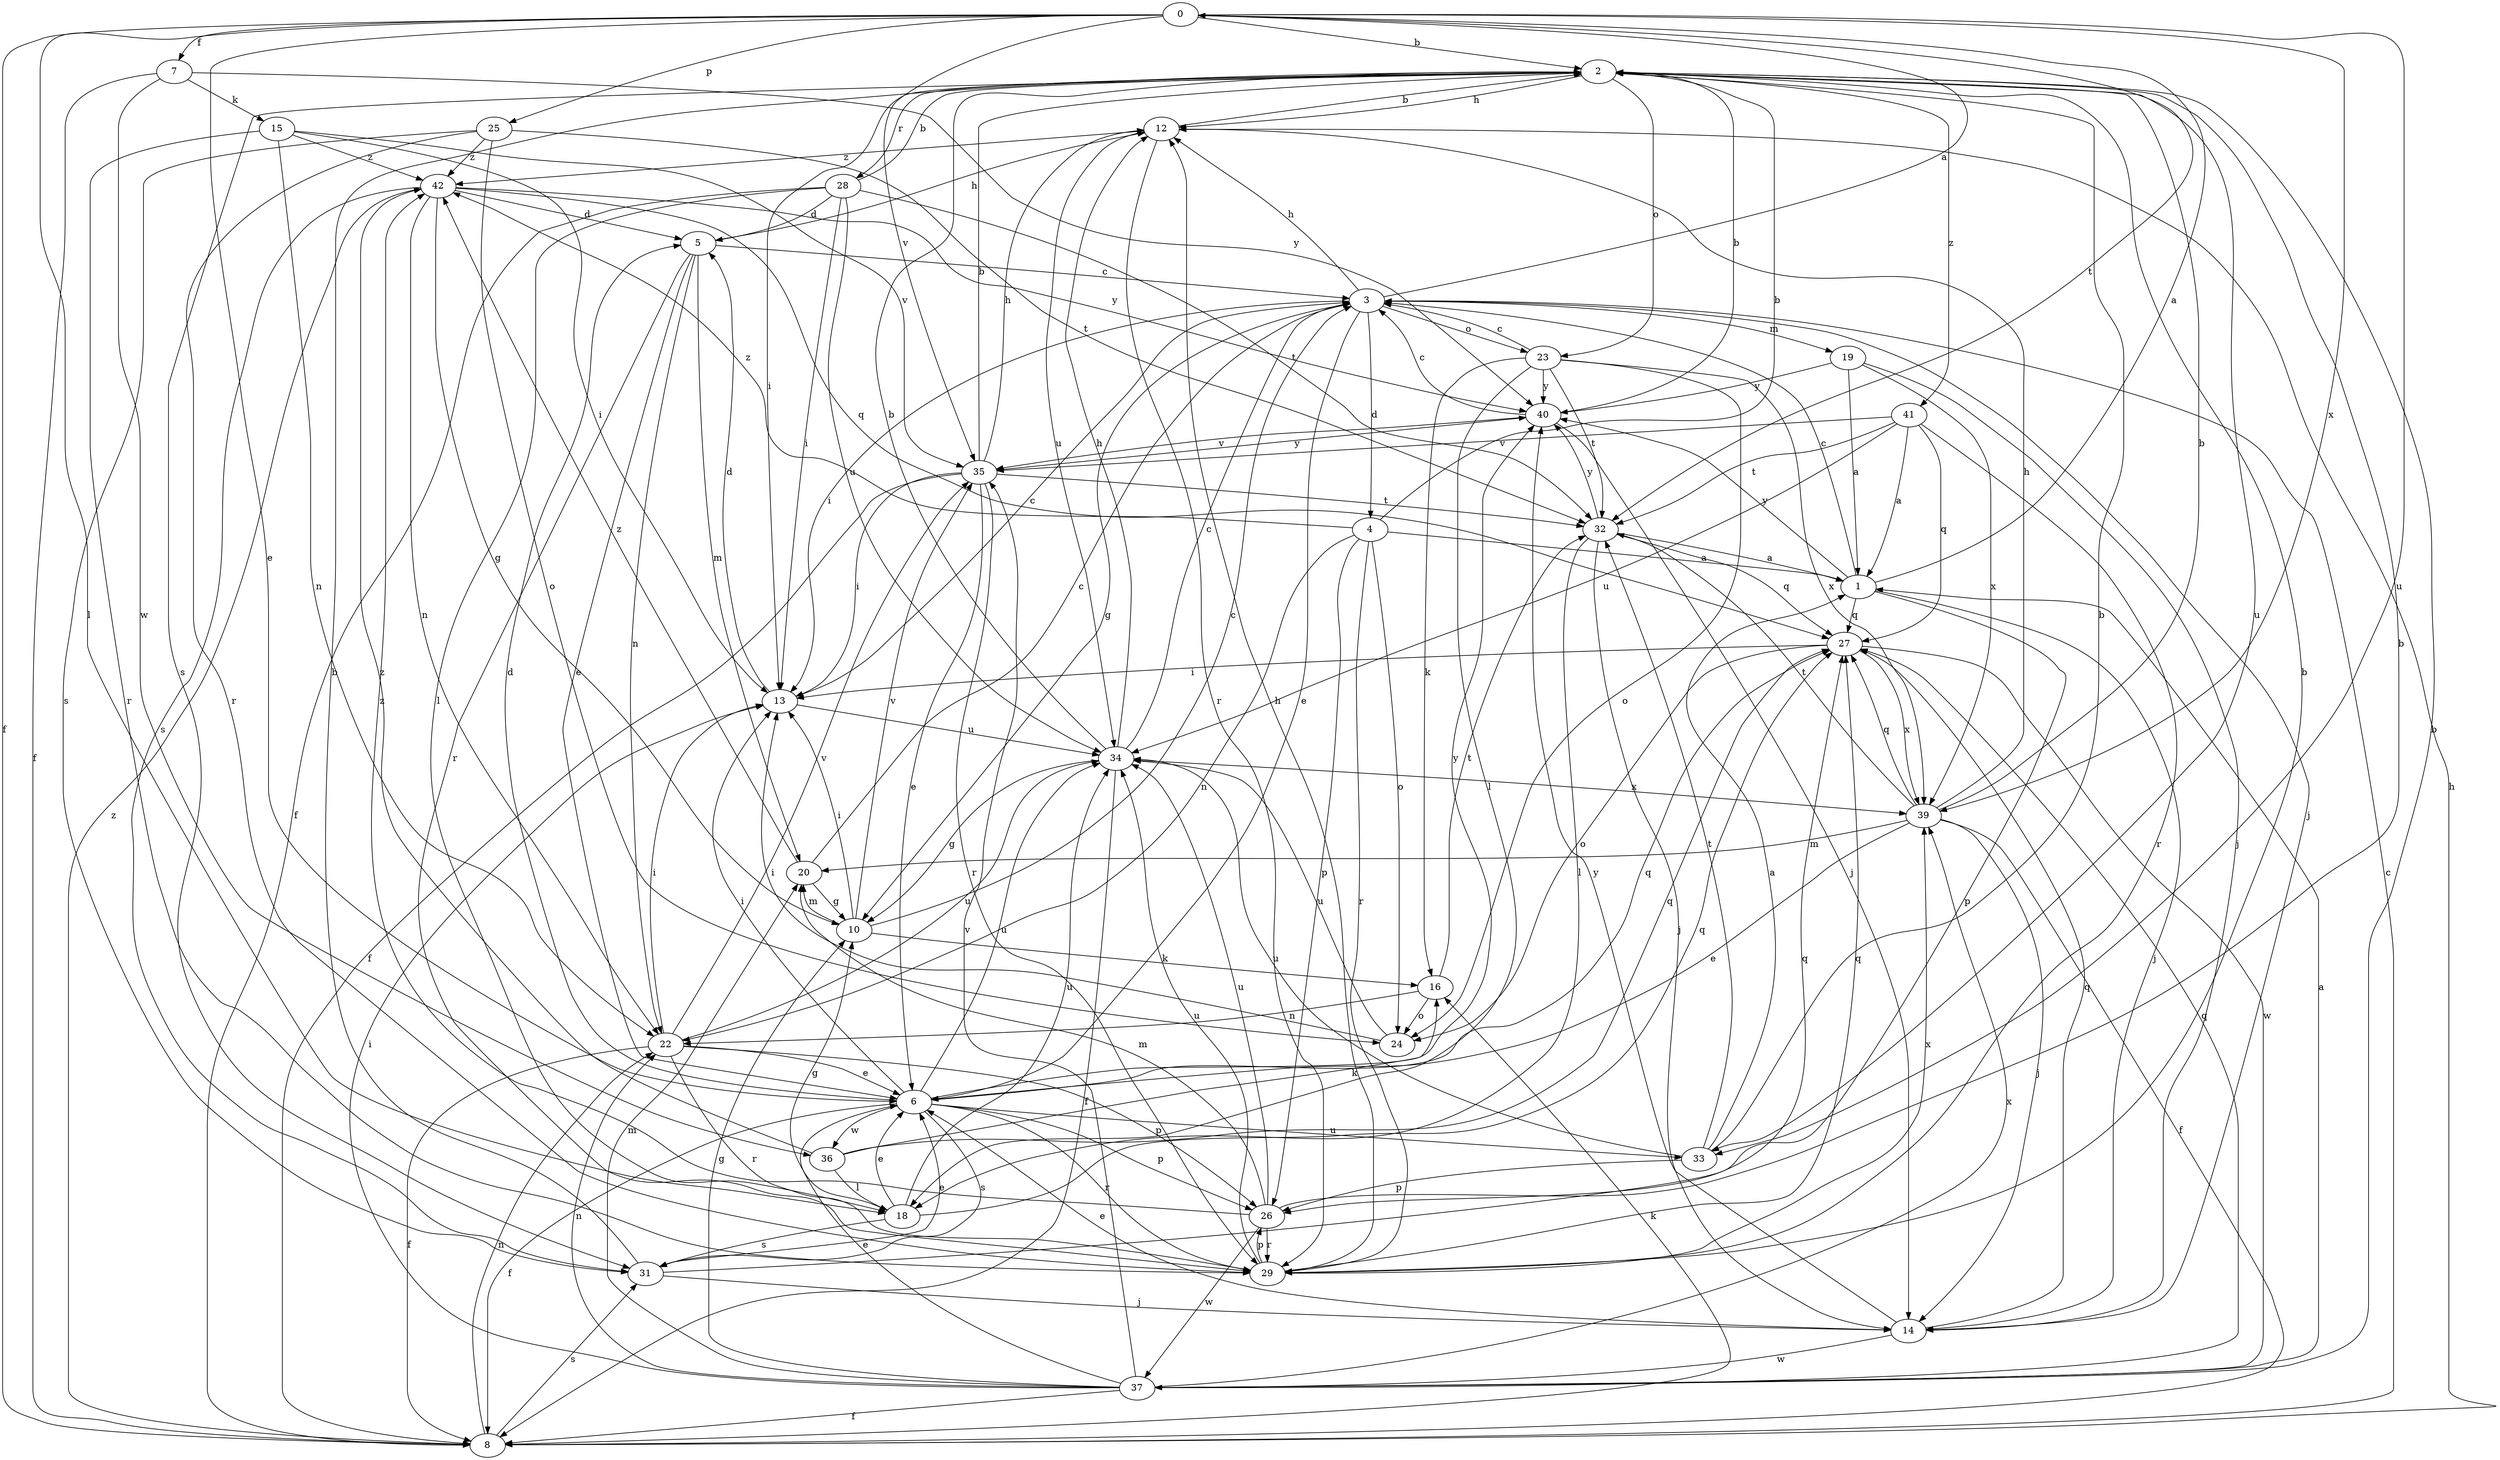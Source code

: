 strict digraph  {
0;
1;
2;
3;
4;
5;
6;
7;
8;
10;
12;
13;
14;
15;
16;
18;
19;
20;
22;
23;
24;
25;
26;
27;
28;
29;
31;
32;
33;
34;
35;
36;
37;
39;
40;
41;
42;
0 -> 2  [label=b];
0 -> 6  [label=e];
0 -> 7  [label=f];
0 -> 8  [label=f];
0 -> 18  [label=l];
0 -> 25  [label=p];
0 -> 32  [label=t];
0 -> 33  [label=u];
0 -> 35  [label=v];
0 -> 39  [label=x];
1 -> 0  [label=a];
1 -> 3  [label=c];
1 -> 14  [label=j];
1 -> 26  [label=p];
1 -> 27  [label=q];
1 -> 40  [label=y];
2 -> 12  [label=h];
2 -> 13  [label=i];
2 -> 23  [label=o];
2 -> 28  [label=r];
2 -> 31  [label=s];
2 -> 33  [label=u];
2 -> 41  [label=z];
3 -> 0  [label=a];
3 -> 4  [label=d];
3 -> 6  [label=e];
3 -> 10  [label=g];
3 -> 12  [label=h];
3 -> 13  [label=i];
3 -> 14  [label=j];
3 -> 19  [label=m];
3 -> 23  [label=o];
4 -> 1  [label=a];
4 -> 2  [label=b];
4 -> 22  [label=n];
4 -> 24  [label=o];
4 -> 26  [label=p];
4 -> 29  [label=r];
4 -> 42  [label=z];
5 -> 3  [label=c];
5 -> 6  [label=e];
5 -> 12  [label=h];
5 -> 20  [label=m];
5 -> 22  [label=n];
5 -> 29  [label=r];
6 -> 5  [label=d];
6 -> 8  [label=f];
6 -> 13  [label=i];
6 -> 26  [label=p];
6 -> 27  [label=q];
6 -> 29  [label=r];
6 -> 31  [label=s];
6 -> 33  [label=u];
6 -> 34  [label=u];
6 -> 36  [label=w];
6 -> 40  [label=y];
7 -> 8  [label=f];
7 -> 15  [label=k];
7 -> 36  [label=w];
7 -> 40  [label=y];
8 -> 3  [label=c];
8 -> 12  [label=h];
8 -> 16  [label=k];
8 -> 22  [label=n];
8 -> 31  [label=s];
8 -> 42  [label=z];
10 -> 3  [label=c];
10 -> 13  [label=i];
10 -> 16  [label=k];
10 -> 20  [label=m];
10 -> 35  [label=v];
12 -> 2  [label=b];
12 -> 29  [label=r];
12 -> 34  [label=u];
12 -> 42  [label=z];
13 -> 3  [label=c];
13 -> 5  [label=d];
13 -> 34  [label=u];
14 -> 6  [label=e];
14 -> 27  [label=q];
14 -> 37  [label=w];
14 -> 40  [label=y];
15 -> 13  [label=i];
15 -> 22  [label=n];
15 -> 29  [label=r];
15 -> 35  [label=v];
15 -> 42  [label=z];
16 -> 22  [label=n];
16 -> 24  [label=o];
16 -> 32  [label=t];
18 -> 6  [label=e];
18 -> 10  [label=g];
18 -> 27  [label=q];
18 -> 31  [label=s];
18 -> 34  [label=u];
19 -> 1  [label=a];
19 -> 14  [label=j];
19 -> 39  [label=x];
19 -> 40  [label=y];
20 -> 3  [label=c];
20 -> 10  [label=g];
20 -> 42  [label=z];
22 -> 6  [label=e];
22 -> 8  [label=f];
22 -> 13  [label=i];
22 -> 26  [label=p];
22 -> 29  [label=r];
22 -> 34  [label=u];
22 -> 35  [label=v];
23 -> 3  [label=c];
23 -> 16  [label=k];
23 -> 18  [label=l];
23 -> 24  [label=o];
23 -> 32  [label=t];
23 -> 39  [label=x];
23 -> 40  [label=y];
24 -> 13  [label=i];
24 -> 34  [label=u];
25 -> 24  [label=o];
25 -> 29  [label=r];
25 -> 31  [label=s];
25 -> 32  [label=t];
25 -> 42  [label=z];
26 -> 2  [label=b];
26 -> 20  [label=m];
26 -> 29  [label=r];
26 -> 34  [label=u];
26 -> 37  [label=w];
26 -> 42  [label=z];
27 -> 13  [label=i];
27 -> 24  [label=o];
27 -> 37  [label=w];
27 -> 39  [label=x];
28 -> 2  [label=b];
28 -> 5  [label=d];
28 -> 8  [label=f];
28 -> 13  [label=i];
28 -> 18  [label=l];
28 -> 32  [label=t];
28 -> 34  [label=u];
29 -> 2  [label=b];
29 -> 12  [label=h];
29 -> 26  [label=p];
29 -> 27  [label=q];
29 -> 34  [label=u];
29 -> 39  [label=x];
31 -> 2  [label=b];
31 -> 6  [label=e];
31 -> 14  [label=j];
31 -> 27  [label=q];
32 -> 1  [label=a];
32 -> 14  [label=j];
32 -> 18  [label=l];
32 -> 27  [label=q];
32 -> 40  [label=y];
33 -> 1  [label=a];
33 -> 2  [label=b];
33 -> 26  [label=p];
33 -> 32  [label=t];
33 -> 34  [label=u];
34 -> 2  [label=b];
34 -> 3  [label=c];
34 -> 8  [label=f];
34 -> 10  [label=g];
34 -> 12  [label=h];
34 -> 39  [label=x];
35 -> 2  [label=b];
35 -> 6  [label=e];
35 -> 8  [label=f];
35 -> 12  [label=h];
35 -> 13  [label=i];
35 -> 29  [label=r];
35 -> 32  [label=t];
35 -> 40  [label=y];
36 -> 16  [label=k];
36 -> 18  [label=l];
36 -> 27  [label=q];
36 -> 42  [label=z];
37 -> 1  [label=a];
37 -> 2  [label=b];
37 -> 6  [label=e];
37 -> 8  [label=f];
37 -> 10  [label=g];
37 -> 13  [label=i];
37 -> 20  [label=m];
37 -> 22  [label=n];
37 -> 27  [label=q];
37 -> 35  [label=v];
37 -> 39  [label=x];
39 -> 2  [label=b];
39 -> 6  [label=e];
39 -> 8  [label=f];
39 -> 12  [label=h];
39 -> 14  [label=j];
39 -> 20  [label=m];
39 -> 27  [label=q];
39 -> 32  [label=t];
40 -> 2  [label=b];
40 -> 3  [label=c];
40 -> 14  [label=j];
40 -> 35  [label=v];
41 -> 1  [label=a];
41 -> 27  [label=q];
41 -> 29  [label=r];
41 -> 32  [label=t];
41 -> 34  [label=u];
41 -> 35  [label=v];
42 -> 5  [label=d];
42 -> 10  [label=g];
42 -> 22  [label=n];
42 -> 27  [label=q];
42 -> 31  [label=s];
42 -> 40  [label=y];
}
